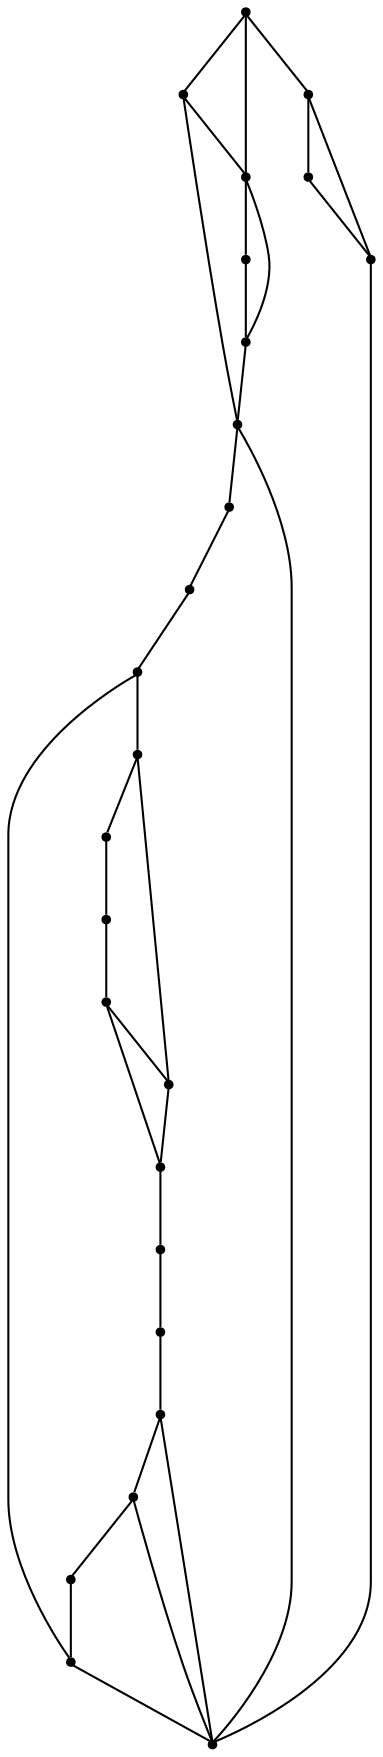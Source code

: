 graph {
  node [shape=point,comment="{\"directed\":false,\"doi\":\"10.1007/978-3-030-68766-3_38\",\"figure\":\"6 (2)\"}"]

  v0 [pos="1187.2391575149354,356.1336794144"]
  v1 [pos="1048.8804260437878,164.71784640396788"]
  v2 [pos="1168.823697395952,367.28005987591615"]
  v3 [pos="1135.374631770621,316.3901336742266"]
  v4 [pos="1109.689934505666,418.1706140055347"]
  v5 [pos="1077.9872293897818,348.57387226269645"]
  v6 [pos="1075.2786171495218,398.7857237340677"]
  v7 [pos="1070.329832645078,316.10271754874964"]
  v8 [pos="1048.9983825586173,326.27928319506077"]
  v9 [pos="1051.0424640397252,420.59401838873873"]
  v10 [pos="1040.5457649592881,356.412495311786"]
  v11 [pos="932.1951708607934,164.71784640396788"]
  v12 [pos="1003.5440462313843,440.46664969194353"]
  v13 [pos="983.5650423038358,338.8810813691793"]
  v14 [pos="915.5247994829022,339.74358409616354"]
  v15 [pos="980.6562537246629,314.6472998361473"]
  v16 [pos="923.8597149210725,423.08917347339957"]
  v17 [pos="875.9645371805055,372.3236008470167"]
  v18 [pos="915.5247994829022,298.07078940754553"]
  v19 [pos="883.8616463628258,281.98108209301546"]
  v20 [pos="859.4285599234188,265.1952173135029"]
  v21 [pos="815.508866468907,423.0893801332243"]
  v22 [pos="799.1273454784085,297.6333064554922"]
  v23 [pos="782.1702221309087,348.07834969371186"]
  v24 [pos="698.8236112859126,289.7362304698219"]

  v0 -- v1 [id="-1",pos="1187.2391575149354,356.1336794144 1048.8804260437878,164.71784640396788 1048.8804260437878,164.71784640396788 1048.8804260437878,164.71784640396788"]
  v24 -- v22 [id="-2",pos="698.8236112859126,289.7362304698219 799.1273454784085,297.6333064554922 799.1273454784085,297.6333064554922 799.1273454784085,297.6333064554922"]
  v24 -- v23 [id="-3",pos="698.8236112859126,289.7362304698219 782.1702221309087,348.07834969371186 782.1702221309087,348.07834969371186 782.1702221309087,348.07834969371186"]
  v24 -- v21 [id="-4",pos="698.8236112859126,289.7362304698219 815.508866468907,423.0893801332243 815.508866468907,423.0893801332243 815.508866468907,423.0893801332243"]
  v23 -- v18 [id="-5",pos="782.1702221309087,348.07834969371186 915.5247994829022,298.07078940754553 915.5247994829022,298.07078940754553 915.5247994829022,298.07078940754553"]
  v23 -- v21 [id="-6",pos="782.1702221309087,348.07834969371186 815.508866468907,423.0893801332243 815.508866468907,423.0893801332243 815.508866468907,423.0893801332243"]
  v22 -- v20 [id="-7",pos="799.1273454784085,297.6333064554922 859.4285599234188,265.1952173135029 859.4285599234188,265.1952173135029 859.4285599234188,265.1952173135029"]
  v22 -- v19 [id="-8",pos="799.1273454784085,297.6333064554922 883.8616463628258,281.98108209301546 883.8616463628258,281.98108209301546 883.8616463628258,281.98108209301546"]
  v21 -- v16 [id="-9",pos="815.508866468907,423.0893801332243 923.8597149210725,423.08917347339957 923.8597149210725,423.08917347339957 923.8597149210725,423.08917347339957"]
  v21 -- v17 [id="-10",pos="815.508866468907,423.0893801332243 875.9645371805055,372.3236008470167 875.9645371805055,372.3236008470167 875.9645371805055,372.3236008470167"]
  v20 -- v11 [id="-11",pos="859.4285599234188,265.1952173135029 932.1951708607934,164.71784640396788 932.1951708607934,164.71784640396788 932.1951708607934,164.71784640396788"]
  v17 -- v18 [id="-12",pos="875.9645371805055,372.3236008470167 915.5247994829022,298.07078940754553 915.5247994829022,298.07078940754553 915.5247994829022,298.07078940754553"]
  v19 -- v20 [id="-13",pos="883.8616463628258,281.98108209301546 859.4285599234188,265.1952173135029 859.4285599234188,265.1952173135029 859.4285599234188,265.1952173135029"]
  v14 -- v12 [id="-14",pos="915.5247994829022,339.74358409616354 1003.5440462313843,440.46664969194353 1003.5440462313843,440.46664969194353 1003.5440462313843,440.46664969194353"]
  v14 -- v10 [id="-15",pos="915.5247994829022,339.74358409616354 1040.5457649592881,356.412495311786 1040.5457649592881,356.412495311786 1040.5457649592881,356.412495311786"]
  v18 -- v11 [id="-16",pos="915.5247994829022,298.07078940754553 932.1951708607934,164.71784640396788 932.1951708607934,164.71784640396788 932.1951708607934,164.71784640396788"]
  v18 -- v15 [id="-17",pos="915.5247994829022,298.07078940754553 980.6562537246629,314.6472998361473 980.6562537246629,314.6472998361473 980.6562537246629,314.6472998361473"]
  v16 -- v17 [id="-18",pos="923.8597149210725,423.08917347339957 875.9645371805055,372.3236008470167 875.9645371805055,372.3236008470167 875.9645371805055,372.3236008470167"]
  v11 -- v7 [id="-19",pos="932.1951708607934,164.71784640396788 1070.329832645078,316.10271754874964 1070.329832645078,316.10271754874964 1070.329832645078,316.10271754874964"]
  v11 -- v1 [id="-20",pos="932.1951708607934,164.71784640396788 1048.8804260437878,164.71784640396788 1048.8804260437878,164.71784640396788 1048.8804260437878,164.71784640396788"]
  v15 -- v13 [id="-21",pos="980.6562537246629,314.6472998361473 983.5650423038358,338.8810813691793 983.5650423038358,338.8810813691793 983.5650423038358,338.8810813691793"]
  v13 -- v14 [id="-22",pos="983.5650423038358,338.8810813691793 915.5247994829022,339.74358409616354 915.5247994829022,339.74358409616354 915.5247994829022,339.74358409616354"]
  v12 -- v9 [id="-23",pos="1003.5440462313843,440.46664969194353 1051.0424640397252,420.59401838873873 1051.0424640397252,420.59401838873873 1051.0424640397252,420.59401838873873"]
  v12 -- v5 [id="-24",pos="1003.5440462313843,440.46664969194353 1077.9872293897818,348.57387226269645 1077.9872293897818,348.57387226269645 1077.9872293897818,348.57387226269645"]
  v10 -- v11 [id="-25",pos="1040.5457649592881,356.412495311786 932.1951708607934,164.71784640396788 932.1951708607934,164.71784640396788 932.1951708607934,164.71784640396788"]
  v1 -- v7 [id="-26",pos="1048.8804260437878,164.71784640396788 1070.329832645078,316.10271754874964 1070.329832645078,316.10271754874964 1070.329832645078,316.10271754874964"]
  v8 -- v10 [id="-27",pos="1048.9983825586173,326.27928319506077 1040.5457649592881,356.412495311786 1040.5457649592881,356.412495311786 1040.5457649592881,356.412495311786"]
  v9 -- v6 [id="-28",pos="1051.0424640397252,420.59401838873873 1075.2786171495218,398.7857237340677 1075.2786171495218,398.7857237340677 1075.2786171495218,398.7857237340677"]
  v7 -- v8 [id="-29",pos="1070.329832645078,316.10271754874964 1048.9983825586173,326.27928319506077 1048.9983825586173,326.27928319506077 1048.9983825586173,326.27928319506077"]
  v6 -- v4 [id="-30",pos="1075.2786171495218,398.7857237340677 1109.689934505666,418.1706140055347 1109.689934505666,418.1706140055347 1109.689934505666,418.1706140055347"]
  v5 -- v3 [id="-31",pos="1077.9872293897818,348.57387226269645 1135.374631770621,316.3901336742266 1135.374631770621,316.3901336742266 1135.374631770621,316.3901336742266"]
  v4 -- v5 [id="-32",pos="1109.689934505666,418.1706140055347 1077.9872293897818,348.57387226269645 1077.9872293897818,348.57387226269645 1077.9872293897818,348.57387226269645"]
  v4 -- v3 [id="-33",pos="1109.689934505666,418.1706140055347 1135.374631770621,316.3901336742266 1135.374631770621,316.3901336742266 1135.374631770621,316.3901336742266"]
  v3 -- v2 [id="-34",pos="1135.374631770621,316.3901336742266 1168.823697395952,367.28005987591615 1168.823697395952,367.28005987591615 1168.823697395952,367.28005987591615"]
  v2 -- v0 [id="-35",pos="1168.823697395952,367.28005987591615 1187.2391575149354,356.1336794144 1187.2391575149354,356.1336794144 1187.2391575149354,356.1336794144"]
}